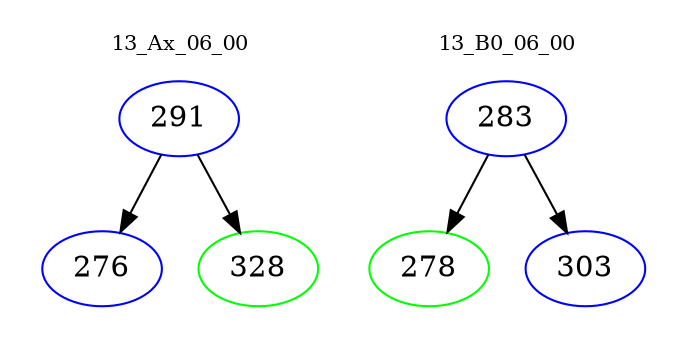 digraph{
subgraph cluster_0 {
color = white
label = "13_Ax_06_00";
fontsize=10;
T0_291 [label="291", color="blue"]
T0_291 -> T0_276 [color="black"]
T0_276 [label="276", color="blue"]
T0_291 -> T0_328 [color="black"]
T0_328 [label="328", color="green"]
}
subgraph cluster_1 {
color = white
label = "13_B0_06_00";
fontsize=10;
T1_283 [label="283", color="blue"]
T1_283 -> T1_278 [color="black"]
T1_278 [label="278", color="green"]
T1_283 -> T1_303 [color="black"]
T1_303 [label="303", color="blue"]
}
}
